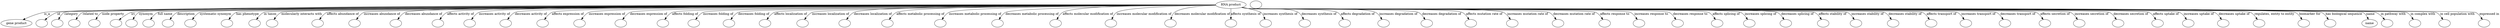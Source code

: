 digraph {
	graph [bb="0,0,9337.6,122"];
	node [label="\N"];
	"RNA product"	 [height=0.5,
		label="RNA product",
		pos="4642,104",
		width=1.5978];
	"gene product"	 [height=0.5,
		pos="56.025,18",
		width=1.5563];
	"RNA product" -> "gene product"	 [label=is_a,
		lp="192.3,61",
		pos="e,85.236,33.379 4584.3,103.83 4070.4,102.31 293.78,90.385 180.47,68 150.43,62.064 118.4,49.027 94.363,37.754"];
	id	 [color=black,
		height=0.5,
		label="",
		pos="157.03,18",
		width=0.75];
	"RNA product" -> id	 [color=black,
		label=id,
		lp="243.47,61",
		pos="e,173.8,32.366 4584.2,103.96 4073.4,103.6 346.57,99.832 237.14,68 217,62.143 196.99,49.658 182,38.63",
		style=solid];
	category	 [color=black,
		height=0.5,
		label="",
		pos="229.03,18",
		width=0.75];
	"RNA product" -> category	 [color=black,
		label=category,
		lp="294.12,61",
		pos="e,237.86,35.316 4584.2,103.86 4071.7,102.59 320.84,92.469 269.83,68 259,62.806 250.09,53.196 243.38,43.778",
		style=solid];
	"related to"	 [color=black,
		height=0.5,
		label="",
		pos="301.03,18",
		width=0.75];
	"RNA product" -> "related to"	 [color=black,
		label="related to",
		lp="365.26,61",
		pos="e,308.8,35.275 4584.3,103.87 4076.7,102.67 388.23,93.09 338.55,68 328.27,62.809 320.07,53.333 313.99,44.015",
		style=solid];
	"node property"	 [color=black,
		height=0.5,
		label="",
		pos="373.03,18",
		width=0.75];
	"RNA product" -> "node property"	 [color=black,
		label="node property",
		lp="451.1,61",
		pos="e,381.23,35.292 4584.1,103.85 4080.7,102.54 460.88,92.236 411.88,68 401.43,62.829 392.97,53.356 386.64,44.036",
		style=solid];
	iri	 [color=black,
		height=0.5,
		label="",
		pos="445.03,18",
		width=0.75];
	"RNA product" -> iri	 [color=black,
		label=iri,
		lp="530.25,61",
		pos="e,461.43,32.36 4584.2,103.94 4092.1,103.35 625.49,98.163 523.58,68 503.76,62.132 484.13,49.647 469.46,38.621",
		style=solid];
	synonym	 [color=black,
		height=0.5,
		label="",
		pos="517.03,18",
		width=0.75];
	"RNA product" -> synonym	 [color=black,
		label=synonym,
		lp="583.69,61",
		pos="e,525.81,35.312 4584.2,103.83 4090.9,102.32 605.19,90.853 557.69,68 546.88,62.801 537.99,53.19 531.32,43.773",
		style=solid];
	"full name"	 [color=black,
		height=0.5,
		label="",
		pos="589.03,18",
		width=0.75];
	"RNA product" -> "full name"	 [color=black,
		label="full name",
		lp="657.65,61",
		pos="e,598.16,35.323 4584.5,103.81 4097.2,102.21 677.53,90.136 630.77,68 619.81,62.815 610.71,53.206 603.84,43.787",
		style=solid];
	description	 [color=black,
		height=0.5,
		label="",
		pos="661.03,18",
		width=0.75];
	"RNA product" -> description	 [color=black,
		label=description,
		lp="738.13,61",
		pos="e,671.1,34.867 4584.4,103.79 4102.3,101.98 753.15,88.646 706.82,68 695.01,62.738 684.91,52.788 677.22,43.141",
		style=solid];
	"systematic synonym"	 [color=black,
		height=0.5,
		label="",
		pos="746.03,18",
		width=0.75];
	"RNA product" -> "systematic synonym"	 [color=black,
		label="systematic synonym",
		lp="849.99,61",
		pos="e,756.18,34.869 4584.2,103.77 4107.1,101.87 837.4,88.115 792.09,68 780.24,62.74 770.08,52.79 762.34,43.143",
		style=solid];
	"has phenotype"	 [color=black,
		height=0.5,
		label="",
		pos="883.03,18",
		width=0.75];
	"RNA product" -> "has phenotype"	 [color=black,
		label="has phenotype",
		lp="969.27,61",
		pos="e,893.02,34.862 4584.4,103.76 4117.7,101.75 972.13,87.513 928.55,68 916.78,62.731 906.73,52.781 899.09,43.135",
		style=solid];
	"in taxon"	 [color=black,
		height=0.5,
		label="",
		pos="984.03,18",
		width=0.75];
	"RNA product" -> "in taxon"	 [color=black,
		label="in taxon",
		lp="1055.8,61",
		pos="e,994.93,34.887 4584.2,103.73 4124.4,101.53 1075.1,86.275 1032.5,68 1020.2,62.71 1009.4,52.615 1001.2,42.874",
		style=solid];
	"molecularly interacts with"	 [color=black,
		height=0.5,
		label="",
		pos="1056,18",
		width=0.75];
	"RNA product" -> "molecularly interacts with"	 [color=black,
		label="molecularly interacts with",
		lp="1173.1,61",
		pos="e,1065.8,35.339 4584.2,103.74 4129.2,101.61 1141.2,86.973 1099.9,68 1088.5,62.782 1078.9,53.033 1071.6,43.519",
		style=solid];
	"affects abundance of"	 [color=black,
		height=0.5,
		label="",
		pos="1223,18",
		width=0.75];
	"RNA product" -> "affects abundance of"	 [color=black,
		label="affects abundance of",
		lp="1327.8,61",
		pos="e,1233.3,34.866 4584.2,103.7 4141.8,101.32 1308.9,85.473 1269.5,68 1257.6,62.736 1247.3,52.786 1239.5,43.14",
		style=solid];
	"increases abundance of"	 [color=black,
		height=0.5,
		label="",
		pos="1362,18",
		width=0.75];
	"RNA product" -> "increases abundance of"	 [color=black,
		label="increases abundance of",
		lp="1473.9,61",
		pos="e,1372.2,34.862 4584.2,103.67 4152.3,101.16 1446,84.782 1408.2,68 1396.3,62.73 1386.2,52.78 1378.4,43.134",
		style=solid];
	"decreases abundance of"	 [color=black,
		height=0.5,
		label="",
		pos="1515,18",
		width=0.75];
	"RNA product" -> "decreases abundance of"	 [color=black,
		label="decreases abundance of",
		lp="1627.1,61",
		pos="e,1525.1,34.856 4584.3,103.96 4167.7,103.59 1632.6,100.04 1560.9,68 1549.1,62.723 1539,52.772 1531.3,43.127",
		style=solid];
	"affects activity of"	 [color=black,
		height=0.5,
		label="",
		pos="1670,18",
		width=0.75];
	"RNA product" -> "affects activity of"	 [color=black,
		label="affects activity of",
		lp="1765.9,61",
		pos="e,1680.3,34.857 4584.4,103.92 4180.1,103.28 1784.3,98.211 1716.3,68 1704.4,62.725 1694.2,52.773 1686.5,43.129",
		style=solid];
	"increases activity of"	 [color=black,
		height=0.5,
		label="",
		pos="1791,18",
		width=0.75];
	"RNA product" -> "increases activity of"	 [color=black,
		label="increases activity of",
		lp="1894,61",
		pos="e,1801.2,34.853 4584.2,103.89 4189.4,103.06 1902.1,97.006 1837.1,68 1825.2,62.719 1815.1,52.766 1807.3,43.123",
		style=solid];
	"decreases activity of"	 [color=black,
		height=0.5,
		label="",
		pos="1926,18",
		width=0.75];
	"RNA product" -> "decreases activity of"	 [color=black,
		label="decreases activity of",
		lp="2029.2,61",
		pos="e,1936.1,34.847 4584.3,103.85 4200.6,102.81 2033.4,95.676 1971.7,68 1960,62.711 1949.9,52.758 1942.2,43.115",
		style=solid];
	"affects expression of"	 [color=black,
		height=0.5,
		label="",
		pos="2063,18",
		width=0.75];
	"RNA product" -> "affects expression of"	 [color=black,
		label="affects expression of",
		lp="2167.8,61",
		pos="e,2073.3,34.85 4584.3,103.81 4212.4,102.47 2167.9,93.986 2109.4,68 2097.5,62.715 2087.3,52.762 2079.5,43.119",
		style=solid];
	"increases expression of"	 [color=black,
		height=0.5,
		label="",
		pos="2202,18",
		width=0.75];
	"RNA product" -> "increases expression of"	 [color=black,
		label="increases expression of",
		lp="2313.9,61",
		pos="e,2212.2,34.844 4584.3,103.76 4224.5,102.18 2303.2,92.585 2248.2,68 2236.3,62.707 2226.2,52.753 2218.4,43.111",
		style=solid];
	"decreases expression of"	 [color=black,
		height=0.5,
		label="",
		pos="2355,18",
		width=0.75];
	"RNA product" -> "decreases expression of"	 [color=black,
		label="decreases expression of",
		lp="2467.1,61",
		pos="e,2365.1,34.836 4584.4,103.7 4238.6,101.83 2452.1,91.053 2400.9,68 2389.1,62.697 2379,52.742 2371.3,43.102",
		style=solid];
	"affects folding of"	 [color=black,
		height=0.5,
		label="",
		pos="2510,18",
		width=0.75];
	"RNA product" -> "affects folding of"	 [color=black,
		label="affects folding of",
		lp="2604.1,61",
		pos="e,2520.1,34.831 4584.4,103.63 4253,101.43 2603.4,89.399 2555.9,68 2544.1,62.69 2534,52.734 2526.3,43.095",
		style=solid];
	"increases folding of"	 [color=black,
		height=0.5,
		label="",
		pos="2629,18",
		width=0.75];
	"RNA product" -> "increases folding of"	 [color=black,
		label="increases folding of",
		lp="2730.2,61",
		pos="e,2639.1,34.824 4584.3,103.57 4264.2,101.11 2719.3,88.194 2674.6,68 2662.9,62.682 2652.8,52.724 2645.1,43.086",
		style=solid];
	"decreases folding of"	 [color=black,
		height=0.5,
		label="",
		pos="2762,18",
		width=0.75];
	"RNA product" -> "decreases folding of"	 [color=black,
		label="decreases folding of",
		lp="2864.4,61",
		pos="e,2772,34.815 4584.5,103.5 4277.9,100.73 2848.7,86.856 2807.3,68 2795.6,62.67 2785.6,52.711 2778,43.075",
		style=solid];
	"affects localization of"	 [color=black,
		height=0.5,
		label="",
		pos="2898,18",
		width=0.75];
	"RNA product" -> "affects localization of"	 [color=black,
		label="affects localization of",
		lp="3003.5,61",
		pos="e,2907.9,34.806 4584.5,103.41 4291.8,100.31 2981.1,85.467 2943,68 2931.3,62.658 2921.4,52.697 2913.9,43.063",
		style=solid];
	"increases localization of"	 [color=black,
		height=0.5,
		label="",
		pos="3042,18",
		width=0.75];
	"RNA product" -> "increases localization of"	 [color=black,
		label="increases localization of",
		lp="3154.7,61",
		pos="e,3051.8,34.795 4584.4,103.29 4307,99.801 3121.4,83.975 3086.8,68 3075.1,62.644 3065.3,52.68 3057.8,43.049",
		style=solid];
	"decreases localization of"	 [color=black,
		height=0.5,
		label="",
		pos="3200,18",
		width=0.75];
	"RNA product" -> "decreases localization of"	 [color=black,
		label="decreases localization of",
		lp="3313.8,61",
		pos="e,3210,35.274 4584.4,103.79 4328.7,102.72 3306,96.634 3244.4,68 3233,62.7 3223.3,52.939 3215.9,43.438",
		style=solid];
	"affects metabolic processing of"	 [color=black,
		height=0.5,
		label="",
		pos="3361,18",
		width=0.75];
	"RNA product" -> "affects metabolic processing of"	 [color=black,
		label="affects metabolic processing of",
		lp="3491.2,61",
		pos="e,3370.5,35.244 4584.3,103.62 4347.2,101.9 3457.5,93.743 3403.7,68 3392.7,62.716 3383.4,53.092 3376.4,43.687",
		style=solid];
	"increases metabolic processing of"	 [color=black,
		height=0.5,
		label="",
		pos="3558,18",
		width=0.75];
	"RNA product" -> "increases metabolic processing of"	 [color=black,
		label="increases metabolic processing of",
		lp="3694.3,61",
		pos="e,3567.1,35.208 4584.3,103.31 4372,100.61 3643.9,89.805 3599.5,68 3588.6,62.672 3579.6,53.04 3572.8,43.642",
		style=solid];
	"decreases metabolic processing of"	 [color=black,
		height=0.5,
		label="",
		pos="3770,18",
		width=0.75];
	"RNA product" -> "decreases metabolic processing of"	 [color=black,
		label="decreases metabolic processing of",
		lp="3905.5,61",
		pos="e,3778.4,35.148 4584.6,102.83 4401.8,98.95 3843.6,85.694 3809.2,68 3798.8,62.652 3790.3,53.149 3783.9,43.854",
		style=solid];
	"affects molecular modification of"	 [color=black,
		height=0.5,
		label="",
		pos="3984,18",
		width=0.75];
	"RNA product" -> "affects molecular modification of"	 [color=black,
		label="affects molecular modification of",
		lp="4112,61",
		pos="e,3991,35.524 4584.4,103.56 4439.3,102.04 4066.6,95.475 4018.1,68 4008.6,62.643 4001.2,53.445 3995.8,44.387",
		style=solid];
	"increases molecular modification of"	 [color=black,
		height=0.5,
		label="",
		pos="4193,18",
		width=0.75];
	"RNA product" -> "increases molecular modification of"	 [color=black,
		label="increases molecular modification of",
		lp="4321.1,61",
		pos="e,4198.1,35.822 4584.7,102.08 4476.6,98.014 4250.7,87.315 4220.8,68 4212.5,62.611 4206.4,53.816 4202.1,45.094",
		style=solid];
	"decreases molecular modification of"	 [color=black,
		height=0.5,
		label="",
		pos="4416,18",
		width=0.75];
	"RNA product" -> "decreases molecular modification of"	 [color=black,
		label="decreases molecular modification of",
		lp="4537.3,61",
		pos="e,4418.6,36.346 4585.7,100.35 4532.6,95.838 4457.9,86.388 4435.5,68 4428.7,62.462 4424.3,54.266 4421.4,46.103",
		style=solid];
	"affects synthesis of"	 [color=black,
		height=0.5,
		label="",
		pos="4642,18",
		width=0.75];
	"RNA product" -> "affects synthesis of"	 [color=black,
		label="affects synthesis of",
		lp="4695.6,61",
		pos="e,4642,36.212 4642,85.762 4642,74.36 4642,59.434 4642,46.494",
		style=solid];
	"increases synthesis of"	 [color=black,
		height=0.5,
		label="",
		pos="4772,18",
		width=0.75];
	"RNA product" -> "increases synthesis of"	 [color=black,
		label="increases synthesis of",
		lp="4820.7,61",
		pos="e,4768.1,35.894 4684.4,91.663 4712.4,83.211 4744.9,72.709 4750,68 4756.6,62.005 4761.3,53.687 4764.6,45.554",
		style=solid];
	"decreases synthesis of"	 [color=black,
		height=0.5,
		label="",
		pos="4916,18",
		width=0.75];
	"RNA product" -> "decreases synthesis of"	 [color=black,
		label="decreases synthesis of",
		lp="4960.8,61",
		pos="e,4909.7,35.804 4684,91.628 4692.2,89.507 4700.9,87.506 4709,86 4747.7,78.877 4851.7,88.846 4885,68 4893.8,62.534 4900.4,53.605 \
4905.3,44.794",
		style=solid];
	"affects degradation of"	 [color=black,
		height=0.5,
		label="",
		pos="5063,18",
		width=0.75];
	"RNA product" -> "affects degradation of"	 [color=black,
		label="affects degradation of",
		lp="5103.9,61",
		pos="e,5055.4,35.552 4683.6,91.422 4691.9,89.292 4700.7,87.339 4709,86 4778.9,74.758 4965,102.04 5027,68 5036.7,62.676 5044.5,53.484 \
5050.3,44.422",
		style=solid];
	"increases degradation of"	 [color=black,
		height=0.5,
		label="",
		pos="5208,18",
		width=0.75];
	"RNA product" -> "increases degradation of"	 [color=black,
		label="increases degradation of",
		lp="5255,61",
		pos="e,5199.7,35.164 4683.2,91.398 4691.7,89.241 4700.6,87.285 4709,86 4759.6,78.317 5123.5,91.336 5169,68 5179.4,62.671 5187.9,53.172 \
5194.3,43.874",
		style=solid];
	"decreases degradation of"	 [color=black,
		height=0.5,
		label="",
		pos="5367,18",
		width=0.75];
	"RNA product" -> "decreases degradation of"	 [color=black,
		label="decreases degradation of",
		lp="5414.2,61",
		pos="e,5358.4,35.217 4683.2,91.332 4691.6,89.18 4700.6,87.242 4709,86 4777,76.02 5265.5,98.656 5327,68 5337.7,62.683 5346.4,53.052 5353,\
43.653",
		style=solid];
	"affects mutation rate of"	 [color=black,
		height=0.5,
		label="",
		pos="5528,18",
		width=0.75];
	"RNA product" -> "affects mutation rate of"	 [color=black,
		label="affects mutation rate of",
		lp="5570,61",
		pos="e,5519.1,35.253 4683.2,91.292 4691.6,89.143 4700.6,87.217 4709,86 4751.8,79.847 5448.2,86.943 5487,68 5497.8,62.728 5506.8,53.105 \
5513.5,43.699",
		style=solid];
	"increases mutation rate of"	 [color=black,
		height=0.5,
		label="",
		pos="5681,18",
		width=0.75];
	"RNA product" -> "increases mutation rate of"	 [color=black,
		label="increases mutation rate of",
		lp="5730.1,61",
		pos="e,5671.8,35.28 4683.2,91.267 4691.6,89.12 4700.6,87.201 4709,86 4760.2,78.743 5592.4,90.279 5639,68 5650,62.761 5659.1,53.144 5666.1,\
43.733",
		style=solid];
	"decreases mutation rate of"	 [color=black,
		height=0.5,
		label="",
		pos="5848,18",
		width=0.75];
	"RNA product" -> "decreases mutation rate of"	 [color=black,
		label="decreases mutation rate of",
		lp="5898.3,61",
		pos="e,5838.8,35.293 4683.2,91.248 4691.6,89.102 4700.6,87.189 4709,86 4769.4,77.529 5751,94.197 5806,68 5817,62.777 5826.1,53.163 5833.1,\
43.749",
		style=solid];
	"affects response to"	 [color=black,
		height=0.5,
		label="",
		pos="6018,18",
		width=0.75];
	"RNA product" -> "affects response to"	 [color=black,
		label="affects response to",
		lp="6047,61",
		pos="e,6008.8,35.303 4683.2,91.233 4691.6,89.089 4700.6,87.179 4709,86 4778.7,76.293 5912.4,98.186 5976,68 5987,62.789 5996.2,53.177 \
6003.1,43.762",
		style=solid];
	"increases response to"	 [color=black,
		height=0.5,
		label="",
		pos="6145,18",
		width=0.75];
	"RNA product" -> "increases response to"	 [color=black,
		label="increases response to",
		lp="6181.1,61",
		pos="e,6135.8,35.308 4683.2,91.225 4691.6,89.081 4700.6,87.174 4709,86 4785.7,75.37 6033,101.17 6103,68 6114,62.796 6123.2,53.185 6130.1,\
43.769",
		style=solid];
	"decreases response to"	 [color=black,
		height=0.5,
		label="",
		pos="6286,18",
		width=0.75];
	"RNA product" -> "decreases response to"	 [color=black,
		label="decreases response to",
		lp="6323.3,61",
		pos="e,6276.8,35.314 4683.2,91.217 4691.6,89.074 4700.6,87.169 4709,86 4751.3,80.172 6205.5,86.237 6244,68 6255,62.803 6264.2,53.192 \
6271.1,43.775",
		style=solid];
	"affects splicing of"	 [color=black,
		height=0.5,
		label="",
		pos="6430,18",
		width=0.75];
	"RNA product" -> "affects splicing of"	 [color=black,
		label="affects splicing of",
		lp="6457.1,61",
		pos="e,6420.8,35.318 4682.8,91.301 4691.4,89.121 4700.4,87.181 4709,86 4755.2,79.649 6345.9,87.927 6388,68 6399,62.808 6408.2,53.199 \
6415.1,43.781",
		style=solid];
	"increases splicing of"	 [color=black,
		height=0.5,
		label="",
		pos="6553,18",
		width=0.75];
	"RNA product" -> "increases splicing of"	 [color=black,
		label="increases splicing of",
		lp="6587.2,61",
		pos="e,6543.8,35.321 4682.8,91.296 4691.4,89.117 4700.4,87.178 4709,86 4758.6,79.202 6465.8,89.37 6511,68 6522,62.813 6531.2,53.204 6538.1,\
43.785",
		style=solid];
	"decreases splicing of"	 [color=black,
		height=0.5,
		label="",
		pos="6690,18",
		width=0.75];
	"RNA product" -> "decreases splicing of"	 [color=black,
		label="decreases splicing of",
		lp="6725.3,61",
		pos="e,6680.8,35.324 4682.8,91.291 4691.4,89.112 4700.4,87.175 4709,86 4762.4,78.704 6599.3,90.977 6648,68 6659,62.816 6668.2,53.208 \
6675.1,43.789",
		style=solid];
	"affects stability of"	 [color=black,
		height=0.5,
		label="",
		pos="6830,18",
		width=0.75];
	"RNA product" -> "affects stability of"	 [color=black,
		label="affects stability of",
		lp="6857.4,61",
		pos="e,6820.8,35.327 4682.8,91.287 4691.4,89.109 4700.4,87.172 4709,86 4766.2,78.195 6735.8,92.62 6788,68 6799,62.82 6808.2,53.212 6815.1,\
43.792",
		style=solid];
	"increases stability of"	 [color=black,
		height=0.5,
		label="",
		pos="6954,18",
		width=0.75];
	"RNA product" -> "increases stability of"	 [color=black,
		label="increases stability of",
		lp="6988.6,61",
		pos="e,6944.8,35.329 4682.8,91.284 4691.4,89.106 4700.4,87.17 4709,86 4769.7,77.744 6856.7,94.074 6912,68 6923,62.823 6932.2,53.215 6939.1,\
43.795",
		style=solid];
	"decreases stability of"	 [color=black,
		height=0.5,
		label="",
		pos="7092,18",
		width=0.75];
	"RNA product" -> "decreases stability of"	 [color=black,
		label="decreases stability of",
		lp="7127.7,61",
		pos="e,7082.8,35.331 4682.8,91.28 4691.4,89.103 4700.4,87.168 4709,86 4773.5,77.243 6991.2,95.694 7050,68 7061,62.825 7070.2,53.218 7077.1,\
43.798",
		style=solid];
	"affects transport of"	 [color=black,
		height=0.5,
		label="",
		pos="7232,18",
		width=0.75];
	"RNA product" -> "affects transport of"	 [color=black,
		label="affects transport of",
		lp="7261.8,61",
		pos="e,7222.8,35.333 4682.8,91.278 4691.4,89.1 4700.4,87.166 4709,86 4777.3,76.734 7127.7,97.336 7190,68 7201,62.828 7210.2,53.221 7217.1,\
43.8",
		style=solid];
	"increases transport of"	 [color=black,
		height=0.5,
		label="",
		pos="7360,18",
		width=0.75];
	"RNA product" -> "increases transport of"	 [color=black,
		label="increases transport of",
		lp="7396.9,61",
		pos="e,7350.8,35.335 4682.8,91.275 4691.4,89.098 4700.4,87.164 4709,86 4780.8,76.269 7252.4,98.838 7318,68 7329,62.829 7338.2,53.223 \
7345.1,43.802",
		style=solid];
	"decreases transport of"	 [color=black,
		height=0.5,
		label="",
		pos="7503,18",
		width=0.75];
	"RNA product" -> "decreases transport of"	 [color=black,
		label="decreases transport of",
		lp="7541.1,61",
		pos="e,7493.8,35.336 4682.8,91.273 4691.4,89.095 4700.4,87.163 4709,86 4784.8,75.749 7391.8,100.52 7461,68 7472,62.831 7481.2,53.226 \
7488.1,43.804",
		style=solid];
	"affects secretion of"	 [color=black,
		height=0.5,
		label="",
		pos="7648,18",
		width=0.75];
	"RNA product" -> "affects secretion of"	 [color=black,
		label="affects secretion of",
		lp="7678.2,61",
		pos="e,7638.8,35.338 4682.8,91.271 4691.4,89.093 4700.4,87.161 4709,86 4748.9,80.611 7569.6,85.108 7606,68 7617,62.833 7626.2,53.228 \
7633.1,43.806",
		style=solid];
	"increases secretion of"	 [color=black,
		height=0.5,
		label="",
		pos="7777,18",
		width=0.75];
	"RNA product" -> "increases secretion of"	 [color=black,
		label="increases secretion of",
		lp="7814.3,61",
		pos="e,7767.8,35.339 4682.8,91.269 4691.4,89.092 4700.4,87.16 4709,86 4750.7,80.377 7697,85.865 7735,68 7746,62.835 7755.2,53.229 7762.1,\
43.808",
		style=solid];
	"decreases secretion of"	 [color=black,
		height=0.5,
		label="",
		pos="7920,18",
		width=0.75];
	"RNA product" -> "decreases secretion of"	 [color=black,
		label="decreases secretion of",
		lp="7958.4,61",
		pos="e,7910.8,35.34 4682.8,91.267 4691.4,89.09 4700.4,87.159 4709,86 4752.6,80.117 7838.2,86.704 7878,68 7889,62.836 7898.2,53.231 7905.1,\
43.809",
		style=solid];
	"affects uptake of"	 [color=black,
		height=0.5,
		label="",
		pos="8066,18",
		width=0.75];
	"RNA product" -> "affects uptake of"	 [color=black,
		label="affects uptake of",
		lp="8089.5,61",
		pos="e,8056.8,35.341 4682.8,91.265 4691.4,89.089 4700.4,87.158 4709,86 4754.7,79.851 7982.3,87.561 8024,68 8035,62.838 8044.2,53.233 \
8051.1,43.81",
		style=solid];
	"increases uptake of"	 [color=black,
		height=0.5,
		label="",
		pos="8182,18",
		width=0.75];
	"RNA product" -> "increases uptake of"	 [color=black,
		label="increases uptake of",
		lp="8212.7,61",
		pos="e,8172.8,35.342 4682.8,91.264 4691.4,89.087 4700.4,87.157 4709,86 4756.3,79.64 8096.9,88.241 8140,68 8151,62.839 8160.2,53.234 8167.1,\
43.811",
		style=solid];
	"decreases uptake of"	 [color=black,
		height=0.5,
		label="",
		pos="8312,18",
		width=0.75];
	"RNA product" -> "decreases uptake of"	 [color=black,
		label="decreases uptake of",
		lp="8343.8,61",
		pos="e,8302.8,35.343 4682.8,91.263 4691.4,89.086 4700.4,87.156 4709,86 4758,79.404 8225.2,89.004 8270,68 8281,62.84 8290.2,53.235 8297.1,\
43.812",
		style=solid];
	"regulates, entity to entity"	 [color=black,
		height=0.5,
		label="",
		pos="8445,18",
		width=0.75];
	"RNA product" -> "regulates, entity to entity"	 [color=black,
		label="regulates, entity to entity",
		lp="8491.6,61",
		pos="e,8435.8,35.344 4682.8,91.262 4691.4,89.085 4700.4,87.156 4709,86 4759.9,79.163 8356.6,89.784 8403,68 8414,62.841 8423.2,53.236 \
8430.1,43.814",
		style=solid];
	"biomarker for"	 [color=black,
		height=0.5,
		label="",
		pos="8607,18",
		width=0.75];
	"RNA product" -> "biomarker for"	 [color=black,
		label="biomarker for",
		lp="8622.7,61",
		pos="e,8597.8,35.345 4682.8,91.26 4691.4,89.084 4700.4,87.155 4709,86 4762.1,78.868 8516.5,90.734 8565,68 8576,62.842 8585.2,53.238 8592.1,\
43.815",
		style=solid];
	"has biological sequence"	 [color=black,
		height=0.5,
		label="",
		pos="8707,18",
		width=0.75];
	"RNA product" -> "has biological sequence"	 [color=black,
		label="has biological sequence",
		lp="8750.5,61",
		pos="e,8697.8,35.345 4682.8,91.26 4691.4,89.083 4700.4,87.154 4709,86 4763.5,78.686 8615.3,91.321 8665,68 8676,62.842 8685.2,53.238 8692.1,\
43.815",
		style=solid];
	name	 [height=0.5,
		pos="8853,18",
		width=0.81271];
	"RNA product" -> name	 [color=black,
		label=name,
		lp="8852.2,61",
		pos="e,8846.8,35.707 4682.8,91.258 4691.4,89.082 4700.4,87.154 4709,86 4765.6,78.403 8771,95.528 8821,68 8830.3,62.912 8837.2,53.892 \
8842.3,44.901",
		style=solid];
	"in pathway with"	 [color=black,
		height=0.5,
		label="",
		pos="8927,18",
		width=0.75];
	"RNA product" -> "in pathway with"	 [color=black,
		label="in pathway with",
		lp="8939.1,61",
		pos="e,8914.3,34.474 4682.8,91.258 4691.4,89.082 4700.4,87.153 4709,86 4766.3,78.312 8817.1,88.72 8871,68 8885,62.639 8897.7,52.038 8907.4,\
41.972",
		style=solid];
	"in complex with"	 [color=black,
		height=0.5,
		label="",
		pos="9029,18",
		width=0.75];
	"RNA product" -> "in complex with"	 [color=black,
		label="in complex with",
		lp="9051.5,61",
		pos="e,9020.1,35.336 4682.8,91.257 4691.4,89.081 4700.4,87.153 4709,86 4767.9,78.099 8934.4,93.534 8988,68 8998.9,62.83 9007.8,53.224 \
9014.6,43.803",
		style=solid];
	"in cell population with"	 [color=black,
		height=0.5,
		label="",
		pos="9143,18",
		width=0.75];
	"RNA product" -> "in cell population with"	 [color=black,
		label="in cell population with",
		lp="9183.2,61",
		pos="e,9133.8,35.347 4682.8,91.257 4691.4,89.08 4700.4,87.152 4709,86 4769.5,77.894 9045.8,93.879 9101,68 9112,62.845 9121.2,53.241 9128.1,\
43.818",
		style=solid];
	"expressed in"	 [color=black,
		height=0.5,
		label="",
		pos="9292,18",
		width=0.75];
	"RNA product" -> "expressed in"	 [color=black,
		label="expressed in",
		lp="9302.8,61",
		pos="e,9282.8,35.348 4682.8,91.256 4691.4,89.08 4700.4,87.152 4709,86 4771.5,77.623 9192.9,94.753 9250,68 9261,62.846 9270.2,53.242 9277.1,\
43.819",
		style=solid];
	"macromolecular machine name"	 [color=black,
		height=0.5,
		label="",
		pos="4745,104",
		width=0.75];
}

